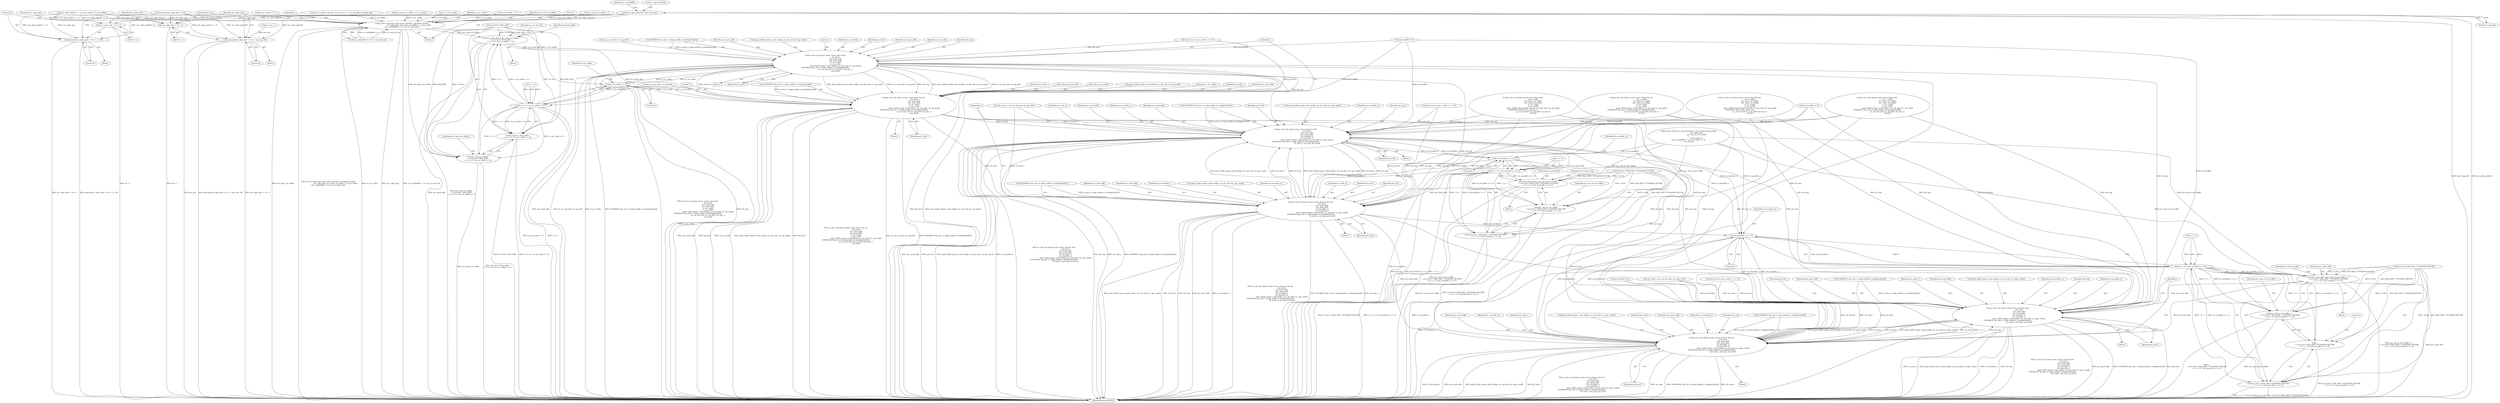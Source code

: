 digraph "0_Android_a583270e1c96d307469c83dc42bd3c5f1b9ef63f@array" {
"1000863" [label="(Call,au1_ngbr_pels[16] = *pu1_ytop_left)"];
"1000872" [label="(Call,memcpy(au1_ngbr_pels + 16 + 1, puc_top, 16))"];
"1000873" [label="(Call,au1_ngbr_pels + 16 + 1)"];
"1000882" [label="(Call,memset(au1_ngbr_pels + 16 + 1, 0, 16))"];
"1000883" [label="(Call,au1_ngbr_pels + 16 + 1)"];
"1000890" [label="(Call,ps_dec->apf_intra_pred_luma_16x16[u1_intrapred_mode](\n                            au1_ngbr_pels, pu1_luma_rec_buffer, 1, ui_rec_width,\n ((uc_useTopMB << 2) | u2_use_left_mb)))"];
"1000922" [label="(Call,*pu1_pred_sblk = pu1_luma_rec_buffer\n + ((i & 0x3) * BLK_SIZE)\n + (i >> 2) * (ui_rec_width << 2))"];
"1000947" [label="(Call,ps_dec->pf_iquant_itrans_recon_luma_4x4(\n                                        pi2_level,\n                                        pu1_pred_sblk,\n                                        pu1_pred_sblk,\n                                        ui_rec_width,\n                                        ui_rec_width,\n                                        gau2_ih264_iquant_scale_4x4[ps_cur_mb_info->u1_qp_rem6],\n (UWORD16 *)ps_dec->s_high_profile.i2_scalinglist4x4[0],\n                                        ps_cur_mb_info->u1_qp_div6, ai2_tmp, 1,\n                                        pi2_level))"];
"1000936" [label="(Call,ui_rec_width << 2)"];
"1000932" [label="(Call,(i >> 2) * (ui_rec_width << 2))"];
"1000924" [label="(Call,pu1_luma_rec_buffer\n + ((i & 0x3) * BLK_SIZE)\n + (i >> 2) * (ui_rec_width << 2))"];
"1000926" [label="(Call,((i & 0x3) * BLK_SIZE)\n + (i >> 2) * (ui_rec_width << 2))"];
"1000985" [label="(Call,ps_dec->pf_iquant_itrans_recon_luma_4x4_dc(\n                                        pi2_level,\n                                        pu1_pred_sblk,\n                                        pu1_pred_sblk,\n                                        ui_rec_width,\n                                        ui_rec_width,\n                                        gau2_ih264_iquant_scale_4x4[ps_cur_mb_info->u1_qp_rem6],\n (UWORD16 *)ps_dec->s_high_profile.i2_scalinglist4x4[0],\n                                        ps_cur_mb_info->u1_qp_div6, ai2_tmp, 1,\n                                        pi2_level))"];
"1002917" [label="(Call,ps_dec->pf_iquant_itrans_recon_chroma_4x4(\n                                            pi2_level,\n                                            pu1_pred_sblk,\n                                            pu1_pred_sblk,\n                                            u4_recwidth_cr,\n                                            u4_recwidth_cr,\n                                            gau2_ih264_iquant_scale_4x4[ps_cur_mb_info->u1_qpc_rem6],\n (UWORD16 *)ps_dec->s_high_profile.i2_scalinglist4x4[1],\n                                            u4_scale_u, ai2_tmp, pi2_level))"];
"1002908" [label="(Call,u4_recwidth_cr << 2)"];
"1002904" [label="(Call,(i >> 1) * (u4_recwidth_cr << 2))"];
"1002892" [label="(Call,*pu1_pred_sblk = pu1_mb_cb_rei1_buffer\n + ((i & 0x1) * BLK_SIZE * YUV420SP_FACTOR)\n + (i >> 1) * (u4_recwidth_cr << 2))"];
"1002948" [label="(Call,ps_dec->pf_iquant_itrans_recon_chroma_4x4_dc(\n                                            pi2_level,\n                                            pu1_pred_sblk,\n                                            pu1_pred_sblk,\n                                            u4_recwidth_cr,\n                                            u4_recwidth_cr,\n                                            gau2_ih264_iquant_scale_4x4[ps_cur_mb_info->u1_qpc_rem6],\n (UWORD16 *)ps_dec->s_high_profile.i2_scalinglist4x4[1],\n                                            u4_scale_u, ai2_tmp, pi2_level))"];
"1003019" [label="(Call,u4_recwidth_cr << 2)"];
"1003015" [label="(Call,(i >> 1) * (u4_recwidth_cr << 2))"];
"1003001" [label="(Call,*pu1_pred_sblk = pu1_mb_cb_rei1_buffer + 1\n + ((i & 0x1) * BLK_SIZE * YUV420SP_FACTOR)\n + (i >> 1) * (u4_recwidth_cr << 2))"];
"1003028" [label="(Call,ps_dec->pf_iquant_itrans_recon_chroma_4x4(\n                                            pi2_level,\n                                            pu1_pred_sblk,\n                                            pu1_pred_sblk,\n                                            u4_recwidth_cr,\n                                            u4_recwidth_cr,\n                                            gau2_ih264_iquant_scale_4x4[ps_cur_mb_info->u1_qpcr_rem6],\n (UWORD16 *)ps_dec->s_high_profile.i2_scalinglist4x4[2],\n                                            u4_scale_v, ai2_tmp, pi2_level))"];
"1003059" [label="(Call,ps_dec->pf_iquant_itrans_recon_chroma_4x4_dc(\n                                            pi2_level,\n                                            pu1_pred_sblk,\n                                            pu1_pred_sblk,\n                                            u4_recwidth_cr,\n                                            u4_recwidth_cr,\n                                            gau2_ih264_iquant_scale_4x4[ps_cur_mb_info->u1_qpcr_rem6],\n (UWORD16 *)ps_dec->s_high_profile.i2_scalinglist4x4[2],\n                                            u4_scale_v, ai2_tmp, pi2_level))"];
"1003003" [label="(Call,pu1_mb_cb_rei1_buffer + 1\n + ((i & 0x1) * BLK_SIZE * YUV420SP_FACTOR)\n + (i >> 1) * (u4_recwidth_cr << 2))"];
"1003005" [label="(Call,1\n + ((i & 0x1) * BLK_SIZE * YUV420SP_FACTOR)\n + (i >> 1) * (u4_recwidth_cr << 2))"];
"1003007" [label="(Call,((i & 0x1) * BLK_SIZE * YUV420SP_FACTOR)\n + (i >> 1) * (u4_recwidth_cr << 2))"];
"1002894" [label="(Call,pu1_mb_cb_rei1_buffer\n + ((i & 0x1) * BLK_SIZE * YUV420SP_FACTOR)\n + (i >> 1) * (u4_recwidth_cr << 2))"];
"1002896" [label="(Call,((i & 0x1) * BLK_SIZE * YUV420SP_FACTOR)\n + (i >> 1) * (u4_recwidth_cr << 2))"];
"1003061" [label="(Identifier,pu1_pred_sblk)"];
"1003025" [label="(Identifier,u2_chroma_csbp)"];
"1000943" [label="(Identifier,ps_cur_mb_info)"];
"1002942" [label="(Call,pi2_level[0] != 0)"];
"1003029" [label="(Identifier,pi2_level)"];
"1000970" [label="(Identifier,ai2_tmp)"];
"1002923" [label="(Call,gau2_ih264_iquant_scale_4x4[ps_cur_mb_info->u1_qpc_rem6])"];
"1000938" [label="(Literal,2)"];
"1003030" [label="(Identifier,pu1_pred_sblk)"];
"1002884" [label="(Call,*pi2_level = pi2_y_coeff + (i << 4))"];
"1000878" [label="(Identifier,puc_top)"];
"1000873" [label="(Call,au1_ngbr_pels + 16 + 1)"];
"1000884" [label="(Identifier,au1_ngbr_pels)"];
"1003039" [label="(Call,(UWORD16 *)ps_dec->s_high_profile.i2_scalinglist4x4[2])"];
"1003020" [label="(Identifier,u4_recwidth_cr)"];
"1000905" [label="(Identifier,i)"];
"1002910" [label="(Literal,2)"];
"1003003" [label="(Call,pu1_mb_cb_rei1_buffer + 1\n + ((i & 0x1) * BLK_SIZE * YUV420SP_FACTOR)\n + (i >> 1) * (u4_recwidth_cr << 2))"];
"1000967" [label="(Call,ps_cur_mb_info->u1_qp_div6)"];
"1000912" [label="(Block,)"];
"1002882" [label="(Block,)"];
"1003063" [label="(Identifier,u4_recwidth_cr)"];
"1003079" [label="(Identifier,u4_scale_v)"];
"1000958" [label="(Call,(UWORD16 *)ps_dec->s_high_profile.i2_scalinglist4x4[0])"];
"1002916" [label="(Block,)"];
"1000568" [label="(Call,ui_rec_width = ps_dec->u2_frm_wd_y << u1_mb_field_decoding_flag)"];
"1000986" [label="(Identifier,pi2_level)"];
"1002522" [label="(Call,ps_dec->pf_iquant_itrans_recon_luma_8x8_dc(\n                                        pi2_y_coeff1,\n                                        pu1_luma_rec_buffer,\n                                        pu1_luma_rec_buffer,\n                                        ui_rec_width,\n                                        ui_rec_width,\n                                        gau1_ih264d_dequant8x8_cavlc[ps_cur_mb_info->u1_qp_rem6],\n (UWORD16 *)pi2_scale_matrix_ptr,\n                                        ps_cur_mb_info->u1_qp_div6, ai2_tmp, 0,\n                                        NULL))"];
"1002544" [label="(Call,ps_dec->pf_iquant_itrans_recon_luma_8x8(\n                                        pi2_y_coeff1,\n                                        pu1_luma_rec_buffer,\n                                        pu1_luma_rec_buffer,\n                                        ui_rec_width,\n                                        ui_rec_width,\n                                        gau1_ih264d_dequant8x8_cavlc[ps_cur_mb_info->u1_qp_rem6],\n (UWORD16 *)pi2_scale_matrix_ptr,\n                                        ps_cur_mb_info->u1_qp_div6, ai2_tmp, 0,\n                                        NULL))"];
"1003050" [label="(Identifier,pi2_level)"];
"1003005" [label="(Call,1\n + ((i & 0x1) * BLK_SIZE * YUV420SP_FACTOR)\n + (i >> 1) * (u4_recwidth_cr << 2))"];
"1002892" [label="(Call,*pu1_pred_sblk = pu1_mb_cb_rei1_buffer\n + ((i & 0x1) * BLK_SIZE * YUV420SP_FACTOR)\n + (i >> 1) * (u4_recwidth_cr << 2))"];
"1000883" [label="(Call,au1_ngbr_pels + 16 + 1)"];
"1000988" [label="(Identifier,pu1_pred_sblk)"];
"1001748" [label="(Call,ps_dec->pf_iquant_itrans_recon_luma_4x4(\n                                        pi2_y_coeff1,\n                                        pu1_luma_rec_buffer,\n                                        pu1_luma_rec_buffer,\n                                        ui_rec_width,\n                                        ui_rec_width,\n                                        gau2_ih264_iquant_scale_4x4[ps_cur_mb_info->u1_qp_rem6],\n (UWORD16 *)ps_dec->s_high_profile.i2_scalinglist4x4[0],\n                                        ps_cur_mb_info->u1_qp_div6, ai2_tmp, 0,\n                                        NULL))"];
"1000927" [label="(Call,(i & 0x3) * BLK_SIZE)"];
"1002968" [label="(Identifier,u4_scale_u)"];
"1000949" [label="(Identifier,pu1_pred_sblk)"];
"1003065" [label="(Call,gau2_ih264_iquant_scale_4x4[ps_cur_mb_info->u1_qpcr_rem6])"];
"1003048" [label="(Identifier,u4_scale_v)"];
"1000859" [label="(Call,memset(au1_ngbr_pels, 0, 16))"];
"1000953" [label="(Call,gau2_ih264_iquant_scale_4x4[ps_cur_mb_info->u1_qp_rem6])"];
"1002841" [label="(Call,ps_dec->apf_intra_pred_chroma[u1_intra_chrom_pred_mode](\n                                pu1_ngbr_pels,\n                                pu1_mb_cb_rei1_buffer,\n 1,\n                                u4_recwidth_cr,\n ((uc_useTopMB << 2) | (use_left2 << 4)\n | use_left1)))"];
"1002908" [label="(Call,u4_recwidth_cr << 2)"];
"1003021" [label="(Literal,2)"];
"1002922" [label="(Identifier,u4_recwidth_cr)"];
"1000923" [label="(Identifier,pu1_pred_sblk)"];
"1000925" [label="(Identifier,pu1_luma_rec_buffer)"];
"1002991" [label="(Block,)"];
"1000989" [label="(Identifier,ui_rec_width)"];
"1000991" [label="(Call,gau2_ih264_iquant_scale_4x4[ps_cur_mb_info->u1_qp_rem6])"];
"1003081" [label="(Identifier,pi2_level)"];
"1003006" [label="(Literal,1)"];
"1000937" [label="(Identifier,ui_rec_width)"];
"1002949" [label="(Identifier,pi2_level)"];
"1003060" [label="(Identifier,pi2_level)"];
"1000888" [label="(Literal,0)"];
"1002969" [label="(Identifier,ai2_tmp)"];
"1002959" [label="(Call,(UWORD16 *)ps_dec->s_high_profile.i2_scalinglist4x4[1])"];
"1000655" [label="(Call,pu1_luma_rec_buffer - ui_rec_width)"];
"1003031" [label="(Identifier,pu1_pred_sblk)"];
"1002881" [label="(Identifier,i)"];
"1000971" [label="(Literal,1)"];
"1003007" [label="(Call,((i & 0x1) * BLK_SIZE * YUV420SP_FACTOR)\n + (i >> 1) * (u4_recwidth_cr << 2))"];
"1003001" [label="(Call,*pu1_pred_sblk = pu1_mb_cb_rei1_buffer + 1\n + ((i & 0x1) * BLK_SIZE * YUV420SP_FACTOR)\n + (i >> 1) * (u4_recwidth_cr << 2))"];
"1003062" [label="(Identifier,pu1_pred_sblk)"];
"1000854" [label="(Call,i * ui_rec_width)"];
"1000889" [label="(Literal,16)"];
"1000894" [label="(Identifier,ui_rec_width)"];
"1002939" [label="(Identifier,pi2_level)"];
"1002894" [label="(Call,pu1_mb_cb_rei1_buffer\n + ((i & 0x1) * BLK_SIZE * YUV420SP_FACTOR)\n + (i >> 1) * (u4_recwidth_cr << 2))"];
"1002917" [label="(Call,ps_dec->pf_iquant_itrans_recon_chroma_4x4(\n                                            pi2_level,\n                                            pu1_pred_sblk,\n                                            pu1_pred_sblk,\n                                            u4_recwidth_cr,\n                                            u4_recwidth_cr,\n                                            gau2_ih264_iquant_scale_4x4[ps_cur_mb_info->u1_qpc_rem6],\n (UWORD16 *)ps_dec->s_high_profile.i2_scalinglist4x4[1],\n                                            u4_scale_u, ai2_tmp, pi2_level))"];
"1000881" [label="(Block,)"];
"1000597" [label="(Call,ui_rec_width << 4)"];
"1002950" [label="(Identifier,pu1_pred_sblk)"];
"1002897" [label="(Call,(i & 0x1) * BLK_SIZE * YUV420SP_FACTOR)"];
"1000871" [label="(Block,)"];
"1003019" [label="(Call,u4_recwidth_cr << 2)"];
"1000863" [label="(Call,au1_ngbr_pels[16] = *pu1_ytop_left)"];
"1003008" [label="(Call,(i & 0x1) * BLK_SIZE * YUV420SP_FACTOR)"];
"1002938" [label="(Identifier,ai2_tmp)"];
"1002905" [label="(Call,i >> 1)"];
"1000677" [label="(Call,puc_top - 1)"];
"1003034" [label="(Call,gau2_ih264_iquant_scale_4x4[ps_cur_mb_info->u1_qpcr_rem6])"];
"1001010" [label="(Identifier,pi2_level)"];
"1003254" [label="(MethodReturn,WORD32)"];
"1000872" [label="(Call,memcpy(au1_ngbr_pels + 16 + 1, puc_top, 16))"];
"1002947" [label="(Block,)"];
"1000990" [label="(Identifier,ui_rec_width)"];
"1002951" [label="(Identifier,pu1_pred_sblk)"];
"1002953" [label="(Identifier,u4_recwidth_cr)"];
"1000924" [label="(Call,pu1_luma_rec_buffer\n + ((i & 0x3) * BLK_SIZE)\n + (i >> 2) * (ui_rec_width << 2))"];
"1003028" [label="(Call,ps_dec->pf_iquant_itrans_recon_chroma_4x4(\n                                            pi2_level,\n                                            pu1_pred_sblk,\n                                            pu1_pred_sblk,\n                                            u4_recwidth_cr,\n                                            u4_recwidth_cr,\n                                            gau2_ih264_iquant_scale_4x4[ps_cur_mb_info->u1_qpcr_rem6],\n (UWORD16 *)ps_dec->s_high_profile.i2_scalinglist4x4[2],\n                                            u4_scale_v, ai2_tmp, pi2_level))"];
"1000932" [label="(Call,(i >> 2) * (ui_rec_width << 2))"];
"1000985" [label="(Call,ps_dec->pf_iquant_itrans_recon_luma_4x4_dc(\n                                        pi2_level,\n                                        pu1_pred_sblk,\n                                        pu1_pred_sblk,\n                                        ui_rec_width,\n                                        ui_rec_width,\n                                        gau2_ih264_iquant_scale_4x4[ps_cur_mb_info->u1_qp_rem6],\n (UWORD16 *)ps_dec->s_high_profile.i2_scalinglist4x4[0],\n                                        ps_cur_mb_info->u1_qp_div6, ai2_tmp, 1,\n                                        pi2_level))"];
"1003002" [label="(Identifier,pu1_pred_sblk)"];
"1000870" [label="(Identifier,uc_useTopMB)"];
"1001008" [label="(Identifier,ai2_tmp)"];
"1002895" [label="(Identifier,pu1_mb_cb_rei1_buffer)"];
"1003064" [label="(Identifier,u4_recwidth_cr)"];
"1002860" [label="(Call,u4_scale_v = ps_cur_mb_info->u1_qpcr_div6)"];
"1003058" [label="(Block,)"];
"1002993" [label="(Call,*pi2_level = pi2_y_coeff + (i << 4))"];
"1002954" [label="(Call,gau2_ih264_iquant_scale_4x4[ps_cur_mb_info->u1_qpc_rem6])"];
"1002937" [label="(Identifier,u4_scale_u)"];
"1000892" [label="(Identifier,pu1_luma_rec_buffer)"];
"1003033" [label="(Identifier,u4_recwidth_cr)"];
"1003080" [label="(Identifier,ai2_tmp)"];
"1000893" [label="(Literal,1)"];
"1000987" [label="(Identifier,pu1_pred_sblk)"];
"1000946" [label="(Block,)"];
"1000922" [label="(Call,*pu1_pred_sblk = pu1_luma_rec_buffer\n + ((i & 0x3) * BLK_SIZE)\n + (i >> 2) * (ui_rec_width << 2))"];
"1000875" [label="(Call,16 + 1)"];
"1000864" [label="(Call,au1_ngbr_pels[16])"];
"1000951" [label="(Identifier,ui_rec_width)"];
"1000890" [label="(Call,ps_dec->apf_intra_pred_luma_16x16[u1_intrapred_mode](\n                            au1_ngbr_pels, pu1_luma_rec_buffer, 1, ui_rec_width,\n ((uc_useTopMB << 2) | u2_use_left_mb)))"];
"1000948" [label="(Identifier,pi2_level)"];
"1002896" [label="(Call,((i & 0x1) * BLK_SIZE * YUV420SP_FACTOR)\n + (i >> 1) * (u4_recwidth_cr << 2))"];
"1000914" [label="(Call,*pi2_level = pi2_y_coeff + (i << 4))"];
"1000844" [label="(Call,au1_ngbr_pels[16 - 1 - i] = pu1_yleft[i * ui_rec_width])"];
"1000984" [label="(Block,)"];
"1003027" [label="(Block,)"];
"1000665" [label="(Call,pu1_luma_rec_buffer - 1)"];
"1000933" [label="(Call,i >> 2)"];
"1002919" [label="(Identifier,pu1_pred_sblk)"];
"1002893" [label="(Identifier,pu1_pred_sblk)"];
"1000972" [label="(Identifier,pi2_level)"];
"1000926" [label="(Call,((i & 0x3) * BLK_SIZE)\n + (i >> 2) * (ui_rec_width << 2))"];
"1001005" [label="(Call,ps_cur_mb_info->u1_qp_div6)"];
"1003016" [label="(Call,i >> 1)"];
"1002904" [label="(Call,(i >> 1) * (u4_recwidth_cr << 2))"];
"1003049" [label="(Identifier,ai2_tmp)"];
"1002914" [label="(Identifier,u2_chroma_csbp)"];
"1001009" [label="(Literal,1)"];
"1000867" [label="(Call,*pu1_ytop_left)"];
"1000950" [label="(Identifier,pu1_pred_sblk)"];
"1000874" [label="(Identifier,au1_ngbr_pels)"];
"1002990" [label="(Identifier,i)"];
"1000829" [label="(Block,)"];
"1003059" [label="(Call,ps_dec->pf_iquant_itrans_recon_chroma_4x4_dc(\n                                            pi2_level,\n                                            pu1_pred_sblk,\n                                            pu1_pred_sblk,\n                                            u4_recwidth_cr,\n                                            u4_recwidth_cr,\n                                            gau2_ih264_iquant_scale_4x4[ps_cur_mb_info->u1_qpcr_rem6],\n (UWORD16 *)ps_dec->s_high_profile.i2_scalinglist4x4[2],\n                                            u4_scale_v, ai2_tmp, pi2_level))"];
"1002921" [label="(Identifier,u4_recwidth_cr)"];
"1002909" [label="(Identifier,u4_recwidth_cr)"];
"1000879" [label="(Literal,16)"];
"1003070" [label="(Call,(UWORD16 *)ps_dec->s_high_profile.i2_scalinglist4x4[2])"];
"1002948" [label="(Call,ps_dec->pf_iquant_itrans_recon_chroma_4x4_dc(\n                                            pi2_level,\n                                            pu1_pred_sblk,\n                                            pu1_pred_sblk,\n                                            u4_recwidth_cr,\n                                            u4_recwidth_cr,\n                                            gau2_ih264_iquant_scale_4x4[ps_cur_mb_info->u1_qpc_rem6],\n (UWORD16 *)ps_dec->s_high_profile.i2_scalinglist4x4[1],\n                                            u4_scale_u, ai2_tmp, pi2_level))"];
"1000895" [label="(Call,(uc_useTopMB << 2) | u2_use_left_mb)"];
"1002952" [label="(Identifier,u4_recwidth_cr)"];
"1003004" [label="(Identifier,pu1_mb_cb_rei1_buffer)"];
"1000891" [label="(Identifier,au1_ngbr_pels)"];
"1000882" [label="(Call,memset(au1_ngbr_pels + 16 + 1, 0, 16))"];
"1000936" [label="(Call,ui_rec_width << 2)"];
"1000885" [label="(Call,16 + 1)"];
"1000594" [label="(Call,ui_rec_width >> 1)"];
"1002920" [label="(Identifier,pu1_pred_sblk)"];
"1000952" [label="(Identifier,ui_rec_width)"];
"1002970" [label="(Identifier,pi2_level)"];
"1003032" [label="(Identifier,u4_recwidth_cr)"];
"1000911" [label="(Identifier,i)"];
"1000979" [label="(Call,pi2_level[0] != 0)"];
"1000996" [label="(Call,(UWORD16 *)ps_dec->s_high_profile.i2_scalinglist4x4[0])"];
"1002928" [label="(Call,(UWORD16 *)ps_dec->s_high_profile.i2_scalinglist4x4[1])"];
"1003015" [label="(Call,(i >> 1) * (u4_recwidth_cr << 2))"];
"1003053" [label="(Call,pi2_level[0] != 0)"];
"1001720" [label="(Call,ps_dec->pf_iquant_itrans_recon_luma_4x4_dc(\n                                        pi2_y_coeff1,\n                                        pu1_luma_rec_buffer,\n                                        pu1_luma_rec_buffer,\n                                        ui_rec_width,\n                                        ui_rec_width,\n                                        gau2_ih264_iquant_scale_4x4[ps_cur_mb_info->u1_qp_rem6],\n (UWORD16 *)ps_dec->s_high_profile.i2_scalinglist4x4[0],\n                                        ps_cur_mb_info->u1_qp_div6, ai2_tmp, 0,\n                                        NULL))"];
"1000947" [label="(Call,ps_dec->pf_iquant_itrans_recon_luma_4x4(\n                                        pi2_level,\n                                        pu1_pred_sblk,\n                                        pu1_pred_sblk,\n                                        ui_rec_width,\n                                        ui_rec_width,\n                                        gau2_ih264_iquant_scale_4x4[ps_cur_mb_info->u1_qp_rem6],\n (UWORD16 *)ps_dec->s_high_profile.i2_scalinglist4x4[0],\n                                        ps_cur_mb_info->u1_qp_div6, ai2_tmp, 1,\n                                        pi2_level))"];
"1002918" [label="(Identifier,pi2_level)"];
"1002855" [label="(Call,u4_scale_u = ps_cur_mb_info->u1_qpc_div6)"];
"1000863" -> "1000829"  [label="AST: "];
"1000863" -> "1000867"  [label="CFG: "];
"1000864" -> "1000863"  [label="AST: "];
"1000867" -> "1000863"  [label="AST: "];
"1000870" -> "1000863"  [label="CFG: "];
"1000863" -> "1003254"  [label="DDG: *pu1_ytop_left"];
"1000863" -> "1003254"  [label="DDG: au1_ngbr_pels[16]"];
"1000863" -> "1000872"  [label="DDG: au1_ngbr_pels[16]"];
"1000863" -> "1000873"  [label="DDG: au1_ngbr_pels[16]"];
"1000863" -> "1000882"  [label="DDG: au1_ngbr_pels[16]"];
"1000863" -> "1000883"  [label="DDG: au1_ngbr_pels[16]"];
"1000863" -> "1000890"  [label="DDG: au1_ngbr_pels[16]"];
"1000872" -> "1000871"  [label="AST: "];
"1000872" -> "1000879"  [label="CFG: "];
"1000873" -> "1000872"  [label="AST: "];
"1000878" -> "1000872"  [label="AST: "];
"1000879" -> "1000872"  [label="AST: "];
"1000891" -> "1000872"  [label="CFG: "];
"1000872" -> "1003254"  [label="DDG: puc_top"];
"1000872" -> "1003254"  [label="DDG: memcpy(au1_ngbr_pels + 16 + 1, puc_top, 16)"];
"1000872" -> "1003254"  [label="DDG: au1_ngbr_pels + 16 + 1"];
"1000859" -> "1000872"  [label="DDG: au1_ngbr_pels"];
"1000844" -> "1000872"  [label="DDG: au1_ngbr_pels[16 - 1 - i]"];
"1000677" -> "1000872"  [label="DDG: puc_top"];
"1000873" -> "1000875"  [label="CFG: "];
"1000874" -> "1000873"  [label="AST: "];
"1000875" -> "1000873"  [label="AST: "];
"1000878" -> "1000873"  [label="CFG: "];
"1000873" -> "1003254"  [label="DDG: 16 + 1"];
"1000859" -> "1000873"  [label="DDG: au1_ngbr_pels"];
"1000844" -> "1000873"  [label="DDG: au1_ngbr_pels[16 - 1 - i]"];
"1000882" -> "1000881"  [label="AST: "];
"1000882" -> "1000889"  [label="CFG: "];
"1000883" -> "1000882"  [label="AST: "];
"1000888" -> "1000882"  [label="AST: "];
"1000889" -> "1000882"  [label="AST: "];
"1000891" -> "1000882"  [label="CFG: "];
"1000882" -> "1003254"  [label="DDG: au1_ngbr_pels + 16 + 1"];
"1000882" -> "1003254"  [label="DDG: memset(au1_ngbr_pels + 16 + 1, 0, 16)"];
"1000859" -> "1000882"  [label="DDG: au1_ngbr_pels"];
"1000844" -> "1000882"  [label="DDG: au1_ngbr_pels[16 - 1 - i]"];
"1000883" -> "1000885"  [label="CFG: "];
"1000884" -> "1000883"  [label="AST: "];
"1000885" -> "1000883"  [label="AST: "];
"1000888" -> "1000883"  [label="CFG: "];
"1000883" -> "1003254"  [label="DDG: 16 + 1"];
"1000859" -> "1000883"  [label="DDG: au1_ngbr_pels"];
"1000844" -> "1000883"  [label="DDG: au1_ngbr_pels[16 - 1 - i]"];
"1000890" -> "1000829"  [label="AST: "];
"1000890" -> "1000895"  [label="CFG: "];
"1000891" -> "1000890"  [label="AST: "];
"1000892" -> "1000890"  [label="AST: "];
"1000893" -> "1000890"  [label="AST: "];
"1000894" -> "1000890"  [label="AST: "];
"1000895" -> "1000890"  [label="AST: "];
"1000905" -> "1000890"  [label="CFG: "];
"1000890" -> "1003254"  [label="DDG: au1_ngbr_pels"];
"1000890" -> "1003254"  [label="DDG: (uc_useTopMB << 2) | u2_use_left_mb"];
"1000890" -> "1003254"  [label="DDG: pu1_luma_rec_buffer"];
"1000890" -> "1003254"  [label="DDG: ps_dec->apf_intra_pred_luma_16x16[u1_intrapred_mode](\n                            au1_ngbr_pels, pu1_luma_rec_buffer, 1, ui_rec_width,\n ((uc_useTopMB << 2) | u2_use_left_mb))"];
"1000890" -> "1003254"  [label="DDG: ui_rec_width"];
"1000844" -> "1000890"  [label="DDG: au1_ngbr_pels[16 - 1 - i]"];
"1000859" -> "1000890"  [label="DDG: au1_ngbr_pels"];
"1000665" -> "1000890"  [label="DDG: pu1_luma_rec_buffer"];
"1000655" -> "1000890"  [label="DDG: ui_rec_width"];
"1000854" -> "1000890"  [label="DDG: ui_rec_width"];
"1000568" -> "1000890"  [label="DDG: ui_rec_width"];
"1000597" -> "1000890"  [label="DDG: ui_rec_width"];
"1000594" -> "1000890"  [label="DDG: ui_rec_width"];
"1000895" -> "1000890"  [label="DDG: uc_useTopMB << 2"];
"1000895" -> "1000890"  [label="DDG: u2_use_left_mb"];
"1000890" -> "1000922"  [label="DDG: pu1_luma_rec_buffer"];
"1000890" -> "1000924"  [label="DDG: pu1_luma_rec_buffer"];
"1000890" -> "1000936"  [label="DDG: ui_rec_width"];
"1000922" -> "1000912"  [label="AST: "];
"1000922" -> "1000924"  [label="CFG: "];
"1000923" -> "1000922"  [label="AST: "];
"1000924" -> "1000922"  [label="AST: "];
"1000943" -> "1000922"  [label="CFG: "];
"1000922" -> "1003254"  [label="DDG: pu1_pred_sblk"];
"1000922" -> "1003254"  [label="DDG: pu1_luma_rec_buffer\n + ((i & 0x3) * BLK_SIZE)\n + (i >> 2) * (ui_rec_width << 2)"];
"1000927" -> "1000922"  [label="DDG: i & 0x3"];
"1000927" -> "1000922"  [label="DDG: BLK_SIZE"];
"1000932" -> "1000922"  [label="DDG: i >> 2"];
"1000932" -> "1000922"  [label="DDG: ui_rec_width << 2"];
"1000922" -> "1000947"  [label="DDG: pu1_pred_sblk"];
"1000922" -> "1000985"  [label="DDG: pu1_pred_sblk"];
"1000947" -> "1000946"  [label="AST: "];
"1000947" -> "1000972"  [label="CFG: "];
"1000948" -> "1000947"  [label="AST: "];
"1000949" -> "1000947"  [label="AST: "];
"1000950" -> "1000947"  [label="AST: "];
"1000951" -> "1000947"  [label="AST: "];
"1000952" -> "1000947"  [label="AST: "];
"1000953" -> "1000947"  [label="AST: "];
"1000958" -> "1000947"  [label="AST: "];
"1000967" -> "1000947"  [label="AST: "];
"1000970" -> "1000947"  [label="AST: "];
"1000971" -> "1000947"  [label="AST: "];
"1000972" -> "1000947"  [label="AST: "];
"1000911" -> "1000947"  [label="CFG: "];
"1000947" -> "1003254"  [label="DDG: pi2_level"];
"1000947" -> "1003254"  [label="DDG: gau2_ih264_iquant_scale_4x4[ps_cur_mb_info->u1_qp_rem6]"];
"1000947" -> "1003254"  [label="DDG: pu1_pred_sblk"];
"1000947" -> "1003254"  [label="DDG: ps_cur_mb_info->u1_qp_div6"];
"1000947" -> "1003254"  [label="DDG: ui_rec_width"];
"1000947" -> "1003254"  [label="DDG: (UWORD16 *)ps_dec->s_high_profile.i2_scalinglist4x4[0]"];
"1000947" -> "1003254"  [label="DDG: ps_dec->pf_iquant_itrans_recon_luma_4x4(\n                                        pi2_level,\n                                        pu1_pred_sblk,\n                                        pu1_pred_sblk,\n                                        ui_rec_width,\n                                        ui_rec_width,\n                                        gau2_ih264_iquant_scale_4x4[ps_cur_mb_info->u1_qp_rem6],\n (UWORD16 *)ps_dec->s_high_profile.i2_scalinglist4x4[0],\n                                        ps_cur_mb_info->u1_qp_div6, ai2_tmp, 1,\n                                        pi2_level)"];
"1000947" -> "1003254"  [label="DDG: ai2_tmp"];
"1000947" -> "1000936"  [label="DDG: ui_rec_width"];
"1000979" -> "1000947"  [label="DDG: pi2_level[0]"];
"1000914" -> "1000947"  [label="DDG: pi2_level"];
"1000936" -> "1000947"  [label="DDG: ui_rec_width"];
"1000985" -> "1000947"  [label="DDG: gau2_ih264_iquant_scale_4x4[ps_cur_mb_info->u1_qp_rem6]"];
"1000985" -> "1000947"  [label="DDG: ps_cur_mb_info->u1_qp_div6"];
"1000985" -> "1000947"  [label="DDG: ai2_tmp"];
"1000958" -> "1000947"  [label="DDG: ps_dec->s_high_profile.i2_scalinglist4x4[0]"];
"1000947" -> "1000985"  [label="DDG: gau2_ih264_iquant_scale_4x4[ps_cur_mb_info->u1_qp_rem6]"];
"1000947" -> "1000985"  [label="DDG: ps_cur_mb_info->u1_qp_div6"];
"1000947" -> "1000985"  [label="DDG: ai2_tmp"];
"1000947" -> "1002917"  [label="DDG: ai2_tmp"];
"1000947" -> "1002948"  [label="DDG: ai2_tmp"];
"1000947" -> "1003028"  [label="DDG: ai2_tmp"];
"1000947" -> "1003059"  [label="DDG: ai2_tmp"];
"1000936" -> "1000932"  [label="AST: "];
"1000936" -> "1000938"  [label="CFG: "];
"1000937" -> "1000936"  [label="AST: "];
"1000938" -> "1000936"  [label="AST: "];
"1000932" -> "1000936"  [label="CFG: "];
"1000936" -> "1003254"  [label="DDG: ui_rec_width"];
"1000936" -> "1000932"  [label="DDG: ui_rec_width"];
"1000936" -> "1000932"  [label="DDG: 2"];
"1000985" -> "1000936"  [label="DDG: ui_rec_width"];
"1000936" -> "1000985"  [label="DDG: ui_rec_width"];
"1000932" -> "1000926"  [label="AST: "];
"1000933" -> "1000932"  [label="AST: "];
"1000926" -> "1000932"  [label="CFG: "];
"1000932" -> "1003254"  [label="DDG: ui_rec_width << 2"];
"1000932" -> "1003254"  [label="DDG: i >> 2"];
"1000932" -> "1000924"  [label="DDG: i >> 2"];
"1000932" -> "1000924"  [label="DDG: ui_rec_width << 2"];
"1000932" -> "1000926"  [label="DDG: i >> 2"];
"1000932" -> "1000926"  [label="DDG: ui_rec_width << 2"];
"1000933" -> "1000932"  [label="DDG: i"];
"1000933" -> "1000932"  [label="DDG: 2"];
"1000924" -> "1000926"  [label="CFG: "];
"1000925" -> "1000924"  [label="AST: "];
"1000926" -> "1000924"  [label="AST: "];
"1000924" -> "1003254"  [label="DDG: ((i & 0x3) * BLK_SIZE)\n + (i >> 2) * (ui_rec_width << 2)"];
"1000924" -> "1003254"  [label="DDG: pu1_luma_rec_buffer"];
"1000927" -> "1000924"  [label="DDG: i & 0x3"];
"1000927" -> "1000924"  [label="DDG: BLK_SIZE"];
"1000927" -> "1000926"  [label="AST: "];
"1000926" -> "1003254"  [label="DDG: (i & 0x3) * BLK_SIZE"];
"1000926" -> "1003254"  [label="DDG: (i >> 2) * (ui_rec_width << 2)"];
"1000927" -> "1000926"  [label="DDG: i & 0x3"];
"1000927" -> "1000926"  [label="DDG: BLK_SIZE"];
"1000985" -> "1000984"  [label="AST: "];
"1000985" -> "1001010"  [label="CFG: "];
"1000986" -> "1000985"  [label="AST: "];
"1000987" -> "1000985"  [label="AST: "];
"1000988" -> "1000985"  [label="AST: "];
"1000989" -> "1000985"  [label="AST: "];
"1000990" -> "1000985"  [label="AST: "];
"1000991" -> "1000985"  [label="AST: "];
"1000996" -> "1000985"  [label="AST: "];
"1001005" -> "1000985"  [label="AST: "];
"1001008" -> "1000985"  [label="AST: "];
"1001009" -> "1000985"  [label="AST: "];
"1001010" -> "1000985"  [label="AST: "];
"1000911" -> "1000985"  [label="CFG: "];
"1000985" -> "1003254"  [label="DDG: (UWORD16 *)ps_dec->s_high_profile.i2_scalinglist4x4[0]"];
"1000985" -> "1003254"  [label="DDG: pu1_pred_sblk"];
"1000985" -> "1003254"  [label="DDG: ai2_tmp"];
"1000985" -> "1003254"  [label="DDG: ui_rec_width"];
"1000985" -> "1003254"  [label="DDG: gau2_ih264_iquant_scale_4x4[ps_cur_mb_info->u1_qp_rem6]"];
"1000985" -> "1003254"  [label="DDG: pi2_level"];
"1000985" -> "1003254"  [label="DDG: ps_dec->pf_iquant_itrans_recon_luma_4x4_dc(\n                                        pi2_level,\n                                        pu1_pred_sblk,\n                                        pu1_pred_sblk,\n                                        ui_rec_width,\n                                        ui_rec_width,\n                                        gau2_ih264_iquant_scale_4x4[ps_cur_mb_info->u1_qp_rem6],\n (UWORD16 *)ps_dec->s_high_profile.i2_scalinglist4x4[0],\n                                        ps_cur_mb_info->u1_qp_div6, ai2_tmp, 1,\n                                        pi2_level)"];
"1000985" -> "1003254"  [label="DDG: ps_cur_mb_info->u1_qp_div6"];
"1000979" -> "1000985"  [label="DDG: pi2_level[0]"];
"1000914" -> "1000985"  [label="DDG: pi2_level"];
"1000996" -> "1000985"  [label="DDG: ps_dec->s_high_profile.i2_scalinglist4x4[0]"];
"1000985" -> "1002917"  [label="DDG: ai2_tmp"];
"1000985" -> "1002948"  [label="DDG: ai2_tmp"];
"1000985" -> "1003028"  [label="DDG: ai2_tmp"];
"1000985" -> "1003059"  [label="DDG: ai2_tmp"];
"1002917" -> "1002916"  [label="AST: "];
"1002917" -> "1002939"  [label="CFG: "];
"1002918" -> "1002917"  [label="AST: "];
"1002919" -> "1002917"  [label="AST: "];
"1002920" -> "1002917"  [label="AST: "];
"1002921" -> "1002917"  [label="AST: "];
"1002922" -> "1002917"  [label="AST: "];
"1002923" -> "1002917"  [label="AST: "];
"1002928" -> "1002917"  [label="AST: "];
"1002937" -> "1002917"  [label="AST: "];
"1002938" -> "1002917"  [label="AST: "];
"1002939" -> "1002917"  [label="AST: "];
"1002881" -> "1002917"  [label="CFG: "];
"1002917" -> "1003254"  [label="DDG: pu1_pred_sblk"];
"1002917" -> "1003254"  [label="DDG: pi2_level"];
"1002917" -> "1003254"  [label="DDG: gau2_ih264_iquant_scale_4x4[ps_cur_mb_info->u1_qpc_rem6]"];
"1002917" -> "1003254"  [label="DDG: u4_recwidth_cr"];
"1002917" -> "1003254"  [label="DDG: ps_dec->pf_iquant_itrans_recon_chroma_4x4(\n                                            pi2_level,\n                                            pu1_pred_sblk,\n                                            pu1_pred_sblk,\n                                            u4_recwidth_cr,\n                                            u4_recwidth_cr,\n                                            gau2_ih264_iquant_scale_4x4[ps_cur_mb_info->u1_qpc_rem6],\n (UWORD16 *)ps_dec->s_high_profile.i2_scalinglist4x4[1],\n                                            u4_scale_u, ai2_tmp, pi2_level)"];
"1002917" -> "1003254"  [label="DDG: ai2_tmp"];
"1002917" -> "1003254"  [label="DDG: u4_scale_u"];
"1002917" -> "1003254"  [label="DDG: (UWORD16 *)ps_dec->s_high_profile.i2_scalinglist4x4[1]"];
"1002917" -> "1002908"  [label="DDG: u4_recwidth_cr"];
"1002942" -> "1002917"  [label="DDG: pi2_level[0]"];
"1000979" -> "1002917"  [label="DDG: pi2_level[0]"];
"1002884" -> "1002917"  [label="DDG: pi2_level"];
"1002892" -> "1002917"  [label="DDG: pu1_pred_sblk"];
"1002908" -> "1002917"  [label="DDG: u4_recwidth_cr"];
"1002948" -> "1002917"  [label="DDG: gau2_ih264_iquant_scale_4x4[ps_cur_mb_info->u1_qpc_rem6]"];
"1002948" -> "1002917"  [label="DDG: u4_scale_u"];
"1002948" -> "1002917"  [label="DDG: ai2_tmp"];
"1002928" -> "1002917"  [label="DDG: ps_dec->s_high_profile.i2_scalinglist4x4[1]"];
"1002855" -> "1002917"  [label="DDG: u4_scale_u"];
"1002522" -> "1002917"  [label="DDG: ai2_tmp"];
"1001720" -> "1002917"  [label="DDG: ai2_tmp"];
"1001748" -> "1002917"  [label="DDG: ai2_tmp"];
"1002544" -> "1002917"  [label="DDG: ai2_tmp"];
"1002917" -> "1002948"  [label="DDG: gau2_ih264_iquant_scale_4x4[ps_cur_mb_info->u1_qpc_rem6]"];
"1002917" -> "1002948"  [label="DDG: u4_scale_u"];
"1002917" -> "1002948"  [label="DDG: ai2_tmp"];
"1002917" -> "1003019"  [label="DDG: u4_recwidth_cr"];
"1002917" -> "1003028"  [label="DDG: ai2_tmp"];
"1002917" -> "1003059"  [label="DDG: ai2_tmp"];
"1002908" -> "1002904"  [label="AST: "];
"1002908" -> "1002910"  [label="CFG: "];
"1002909" -> "1002908"  [label="AST: "];
"1002910" -> "1002908"  [label="AST: "];
"1002904" -> "1002908"  [label="CFG: "];
"1002908" -> "1003254"  [label="DDG: u4_recwidth_cr"];
"1002908" -> "1002904"  [label="DDG: u4_recwidth_cr"];
"1002908" -> "1002904"  [label="DDG: 2"];
"1002948" -> "1002908"  [label="DDG: u4_recwidth_cr"];
"1002841" -> "1002908"  [label="DDG: u4_recwidth_cr"];
"1002908" -> "1002948"  [label="DDG: u4_recwidth_cr"];
"1002908" -> "1003019"  [label="DDG: u4_recwidth_cr"];
"1002904" -> "1002896"  [label="AST: "];
"1002905" -> "1002904"  [label="AST: "];
"1002896" -> "1002904"  [label="CFG: "];
"1002904" -> "1003254"  [label="DDG: u4_recwidth_cr << 2"];
"1002904" -> "1003254"  [label="DDG: i >> 1"];
"1002904" -> "1002892"  [label="DDG: i >> 1"];
"1002904" -> "1002892"  [label="DDG: u4_recwidth_cr << 2"];
"1002904" -> "1002894"  [label="DDG: i >> 1"];
"1002904" -> "1002894"  [label="DDG: u4_recwidth_cr << 2"];
"1002904" -> "1002896"  [label="DDG: i >> 1"];
"1002904" -> "1002896"  [label="DDG: u4_recwidth_cr << 2"];
"1002905" -> "1002904"  [label="DDG: i"];
"1002905" -> "1002904"  [label="DDG: 1"];
"1002892" -> "1002882"  [label="AST: "];
"1002892" -> "1002894"  [label="CFG: "];
"1002893" -> "1002892"  [label="AST: "];
"1002894" -> "1002892"  [label="AST: "];
"1002914" -> "1002892"  [label="CFG: "];
"1002892" -> "1003254"  [label="DDG: pu1_mb_cb_rei1_buffer\n + ((i & 0x1) * BLK_SIZE * YUV420SP_FACTOR)\n + (i >> 1) * (u4_recwidth_cr << 2)"];
"1002892" -> "1003254"  [label="DDG: pu1_pred_sblk"];
"1002841" -> "1002892"  [label="DDG: pu1_mb_cb_rei1_buffer"];
"1002897" -> "1002892"  [label="DDG: i & 0x1"];
"1002897" -> "1002892"  [label="DDG: BLK_SIZE * YUV420SP_FACTOR"];
"1002892" -> "1002948"  [label="DDG: pu1_pred_sblk"];
"1002948" -> "1002947"  [label="AST: "];
"1002948" -> "1002970"  [label="CFG: "];
"1002949" -> "1002948"  [label="AST: "];
"1002950" -> "1002948"  [label="AST: "];
"1002951" -> "1002948"  [label="AST: "];
"1002952" -> "1002948"  [label="AST: "];
"1002953" -> "1002948"  [label="AST: "];
"1002954" -> "1002948"  [label="AST: "];
"1002959" -> "1002948"  [label="AST: "];
"1002968" -> "1002948"  [label="AST: "];
"1002969" -> "1002948"  [label="AST: "];
"1002970" -> "1002948"  [label="AST: "];
"1002881" -> "1002948"  [label="CFG: "];
"1002948" -> "1003254"  [label="DDG: gau2_ih264_iquant_scale_4x4[ps_cur_mb_info->u1_qpc_rem6]"];
"1002948" -> "1003254"  [label="DDG: pi2_level"];
"1002948" -> "1003254"  [label="DDG: ai2_tmp"];
"1002948" -> "1003254"  [label="DDG: pu1_pred_sblk"];
"1002948" -> "1003254"  [label="DDG: u4_recwidth_cr"];
"1002948" -> "1003254"  [label="DDG: ps_dec->pf_iquant_itrans_recon_chroma_4x4_dc(\n                                            pi2_level,\n                                            pu1_pred_sblk,\n                                            pu1_pred_sblk,\n                                            u4_recwidth_cr,\n                                            u4_recwidth_cr,\n                                            gau2_ih264_iquant_scale_4x4[ps_cur_mb_info->u1_qpc_rem6],\n (UWORD16 *)ps_dec->s_high_profile.i2_scalinglist4x4[1],\n                                            u4_scale_u, ai2_tmp, pi2_level)"];
"1002948" -> "1003254"  [label="DDG: (UWORD16 *)ps_dec->s_high_profile.i2_scalinglist4x4[1]"];
"1002948" -> "1003254"  [label="DDG: u4_scale_u"];
"1002942" -> "1002948"  [label="DDG: pi2_level[0]"];
"1002884" -> "1002948"  [label="DDG: pi2_level"];
"1002959" -> "1002948"  [label="DDG: ps_dec->s_high_profile.i2_scalinglist4x4[1]"];
"1002855" -> "1002948"  [label="DDG: u4_scale_u"];
"1002522" -> "1002948"  [label="DDG: ai2_tmp"];
"1001720" -> "1002948"  [label="DDG: ai2_tmp"];
"1001748" -> "1002948"  [label="DDG: ai2_tmp"];
"1002544" -> "1002948"  [label="DDG: ai2_tmp"];
"1002948" -> "1003019"  [label="DDG: u4_recwidth_cr"];
"1002948" -> "1003028"  [label="DDG: ai2_tmp"];
"1002948" -> "1003059"  [label="DDG: ai2_tmp"];
"1003019" -> "1003015"  [label="AST: "];
"1003019" -> "1003021"  [label="CFG: "];
"1003020" -> "1003019"  [label="AST: "];
"1003021" -> "1003019"  [label="AST: "];
"1003015" -> "1003019"  [label="CFG: "];
"1003019" -> "1003254"  [label="DDG: u4_recwidth_cr"];
"1003019" -> "1003015"  [label="DDG: u4_recwidth_cr"];
"1003019" -> "1003015"  [label="DDG: 2"];
"1003059" -> "1003019"  [label="DDG: u4_recwidth_cr"];
"1003028" -> "1003019"  [label="DDG: u4_recwidth_cr"];
"1002841" -> "1003019"  [label="DDG: u4_recwidth_cr"];
"1003019" -> "1003028"  [label="DDG: u4_recwidth_cr"];
"1003019" -> "1003059"  [label="DDG: u4_recwidth_cr"];
"1003015" -> "1003007"  [label="AST: "];
"1003016" -> "1003015"  [label="AST: "];
"1003007" -> "1003015"  [label="CFG: "];
"1003015" -> "1003254"  [label="DDG: u4_recwidth_cr << 2"];
"1003015" -> "1003254"  [label="DDG: i >> 1"];
"1003015" -> "1003001"  [label="DDG: i >> 1"];
"1003015" -> "1003001"  [label="DDG: u4_recwidth_cr << 2"];
"1003015" -> "1003003"  [label="DDG: i >> 1"];
"1003015" -> "1003003"  [label="DDG: u4_recwidth_cr << 2"];
"1003015" -> "1003005"  [label="DDG: i >> 1"];
"1003015" -> "1003005"  [label="DDG: u4_recwidth_cr << 2"];
"1003015" -> "1003007"  [label="DDG: i >> 1"];
"1003015" -> "1003007"  [label="DDG: u4_recwidth_cr << 2"];
"1003016" -> "1003015"  [label="DDG: i"];
"1003016" -> "1003015"  [label="DDG: 1"];
"1003001" -> "1002991"  [label="AST: "];
"1003001" -> "1003003"  [label="CFG: "];
"1003002" -> "1003001"  [label="AST: "];
"1003003" -> "1003001"  [label="AST: "];
"1003025" -> "1003001"  [label="CFG: "];
"1003001" -> "1003254"  [label="DDG: pu1_pred_sblk"];
"1003001" -> "1003254"  [label="DDG: pu1_mb_cb_rei1_buffer + 1\n + ((i & 0x1) * BLK_SIZE * YUV420SP_FACTOR)\n + (i >> 1) * (u4_recwidth_cr << 2)"];
"1002841" -> "1003001"  [label="DDG: pu1_mb_cb_rei1_buffer"];
"1003008" -> "1003001"  [label="DDG: i & 0x1"];
"1003008" -> "1003001"  [label="DDG: BLK_SIZE * YUV420SP_FACTOR"];
"1003001" -> "1003028"  [label="DDG: pu1_pred_sblk"];
"1003001" -> "1003059"  [label="DDG: pu1_pred_sblk"];
"1003028" -> "1003027"  [label="AST: "];
"1003028" -> "1003050"  [label="CFG: "];
"1003029" -> "1003028"  [label="AST: "];
"1003030" -> "1003028"  [label="AST: "];
"1003031" -> "1003028"  [label="AST: "];
"1003032" -> "1003028"  [label="AST: "];
"1003033" -> "1003028"  [label="AST: "];
"1003034" -> "1003028"  [label="AST: "];
"1003039" -> "1003028"  [label="AST: "];
"1003048" -> "1003028"  [label="AST: "];
"1003049" -> "1003028"  [label="AST: "];
"1003050" -> "1003028"  [label="AST: "];
"1002990" -> "1003028"  [label="CFG: "];
"1003028" -> "1003254"  [label="DDG: u4_recwidth_cr"];
"1003028" -> "1003254"  [label="DDG: ai2_tmp"];
"1003028" -> "1003254"  [label="DDG: ps_dec->pf_iquant_itrans_recon_chroma_4x4(\n                                            pi2_level,\n                                            pu1_pred_sblk,\n                                            pu1_pred_sblk,\n                                            u4_recwidth_cr,\n                                            u4_recwidth_cr,\n                                            gau2_ih264_iquant_scale_4x4[ps_cur_mb_info->u1_qpcr_rem6],\n (UWORD16 *)ps_dec->s_high_profile.i2_scalinglist4x4[2],\n                                            u4_scale_v, ai2_tmp, pi2_level)"];
"1003028" -> "1003254"  [label="DDG: pu1_pred_sblk"];
"1003028" -> "1003254"  [label="DDG: (UWORD16 *)ps_dec->s_high_profile.i2_scalinglist4x4[2]"];
"1003028" -> "1003254"  [label="DDG: pi2_level"];
"1003028" -> "1003254"  [label="DDG: u4_scale_v"];
"1003028" -> "1003254"  [label="DDG: gau2_ih264_iquant_scale_4x4[ps_cur_mb_info->u1_qpcr_rem6]"];
"1002993" -> "1003028"  [label="DDG: pi2_level"];
"1002942" -> "1003028"  [label="DDG: pi2_level[0]"];
"1003053" -> "1003028"  [label="DDG: pi2_level[0]"];
"1000979" -> "1003028"  [label="DDG: pi2_level[0]"];
"1003059" -> "1003028"  [label="DDG: gau2_ih264_iquant_scale_4x4[ps_cur_mb_info->u1_qpcr_rem6]"];
"1003059" -> "1003028"  [label="DDG: u4_scale_v"];
"1003059" -> "1003028"  [label="DDG: ai2_tmp"];
"1003039" -> "1003028"  [label="DDG: ps_dec->s_high_profile.i2_scalinglist4x4[2]"];
"1002860" -> "1003028"  [label="DDG: u4_scale_v"];
"1002522" -> "1003028"  [label="DDG: ai2_tmp"];
"1001720" -> "1003028"  [label="DDG: ai2_tmp"];
"1001748" -> "1003028"  [label="DDG: ai2_tmp"];
"1002544" -> "1003028"  [label="DDG: ai2_tmp"];
"1003028" -> "1003059"  [label="DDG: gau2_ih264_iquant_scale_4x4[ps_cur_mb_info->u1_qpcr_rem6]"];
"1003028" -> "1003059"  [label="DDG: u4_scale_v"];
"1003028" -> "1003059"  [label="DDG: ai2_tmp"];
"1003059" -> "1003058"  [label="AST: "];
"1003059" -> "1003081"  [label="CFG: "];
"1003060" -> "1003059"  [label="AST: "];
"1003061" -> "1003059"  [label="AST: "];
"1003062" -> "1003059"  [label="AST: "];
"1003063" -> "1003059"  [label="AST: "];
"1003064" -> "1003059"  [label="AST: "];
"1003065" -> "1003059"  [label="AST: "];
"1003070" -> "1003059"  [label="AST: "];
"1003079" -> "1003059"  [label="AST: "];
"1003080" -> "1003059"  [label="AST: "];
"1003081" -> "1003059"  [label="AST: "];
"1002990" -> "1003059"  [label="CFG: "];
"1003059" -> "1003254"  [label="DDG: u4_recwidth_cr"];
"1003059" -> "1003254"  [label="DDG: pu1_pred_sblk"];
"1003059" -> "1003254"  [label="DDG: gau2_ih264_iquant_scale_4x4[ps_cur_mb_info->u1_qpcr_rem6]"];
"1003059" -> "1003254"  [label="DDG: pi2_level"];
"1003059" -> "1003254"  [label="DDG: ps_dec->pf_iquant_itrans_recon_chroma_4x4_dc(\n                                            pi2_level,\n                                            pu1_pred_sblk,\n                                            pu1_pred_sblk,\n                                            u4_recwidth_cr,\n                                            u4_recwidth_cr,\n                                            gau2_ih264_iquant_scale_4x4[ps_cur_mb_info->u1_qpcr_rem6],\n (UWORD16 *)ps_dec->s_high_profile.i2_scalinglist4x4[2],\n                                            u4_scale_v, ai2_tmp, pi2_level)"];
"1003059" -> "1003254"  [label="DDG: ai2_tmp"];
"1003059" -> "1003254"  [label="DDG: (UWORD16 *)ps_dec->s_high_profile.i2_scalinglist4x4[2]"];
"1003059" -> "1003254"  [label="DDG: u4_scale_v"];
"1002993" -> "1003059"  [label="DDG: pi2_level"];
"1003053" -> "1003059"  [label="DDG: pi2_level[0]"];
"1003070" -> "1003059"  [label="DDG: ps_dec->s_high_profile.i2_scalinglist4x4[2]"];
"1002860" -> "1003059"  [label="DDG: u4_scale_v"];
"1002522" -> "1003059"  [label="DDG: ai2_tmp"];
"1001720" -> "1003059"  [label="DDG: ai2_tmp"];
"1001748" -> "1003059"  [label="DDG: ai2_tmp"];
"1002544" -> "1003059"  [label="DDG: ai2_tmp"];
"1003003" -> "1003005"  [label="CFG: "];
"1003004" -> "1003003"  [label="AST: "];
"1003005" -> "1003003"  [label="AST: "];
"1003003" -> "1003254"  [label="DDG: pu1_mb_cb_rei1_buffer"];
"1003003" -> "1003254"  [label="DDG: 1\n + ((i & 0x1) * BLK_SIZE * YUV420SP_FACTOR)\n + (i >> 1) * (u4_recwidth_cr << 2)"];
"1002841" -> "1003003"  [label="DDG: pu1_mb_cb_rei1_buffer"];
"1003008" -> "1003003"  [label="DDG: i & 0x1"];
"1003008" -> "1003003"  [label="DDG: BLK_SIZE * YUV420SP_FACTOR"];
"1003005" -> "1003007"  [label="CFG: "];
"1003006" -> "1003005"  [label="AST: "];
"1003007" -> "1003005"  [label="AST: "];
"1003005" -> "1003254"  [label="DDG: ((i & 0x1) * BLK_SIZE * YUV420SP_FACTOR)\n + (i >> 1) * (u4_recwidth_cr << 2)"];
"1003008" -> "1003005"  [label="DDG: i & 0x1"];
"1003008" -> "1003005"  [label="DDG: BLK_SIZE * YUV420SP_FACTOR"];
"1003008" -> "1003007"  [label="AST: "];
"1003007" -> "1003254"  [label="DDG: (i & 0x1) * BLK_SIZE * YUV420SP_FACTOR"];
"1003007" -> "1003254"  [label="DDG: (i >> 1) * (u4_recwidth_cr << 2)"];
"1003008" -> "1003007"  [label="DDG: i & 0x1"];
"1003008" -> "1003007"  [label="DDG: BLK_SIZE * YUV420SP_FACTOR"];
"1002894" -> "1002896"  [label="CFG: "];
"1002895" -> "1002894"  [label="AST: "];
"1002896" -> "1002894"  [label="AST: "];
"1002894" -> "1003254"  [label="DDG: pu1_mb_cb_rei1_buffer"];
"1002894" -> "1003254"  [label="DDG: ((i & 0x1) * BLK_SIZE * YUV420SP_FACTOR)\n + (i >> 1) * (u4_recwidth_cr << 2)"];
"1002841" -> "1002894"  [label="DDG: pu1_mb_cb_rei1_buffer"];
"1002897" -> "1002894"  [label="DDG: i & 0x1"];
"1002897" -> "1002894"  [label="DDG: BLK_SIZE * YUV420SP_FACTOR"];
"1002897" -> "1002896"  [label="AST: "];
"1002896" -> "1003254"  [label="DDG: (i & 0x1) * BLK_SIZE * YUV420SP_FACTOR"];
"1002896" -> "1003254"  [label="DDG: (i >> 1) * (u4_recwidth_cr << 2)"];
"1002897" -> "1002896"  [label="DDG: i & 0x1"];
"1002897" -> "1002896"  [label="DDG: BLK_SIZE * YUV420SP_FACTOR"];
}
